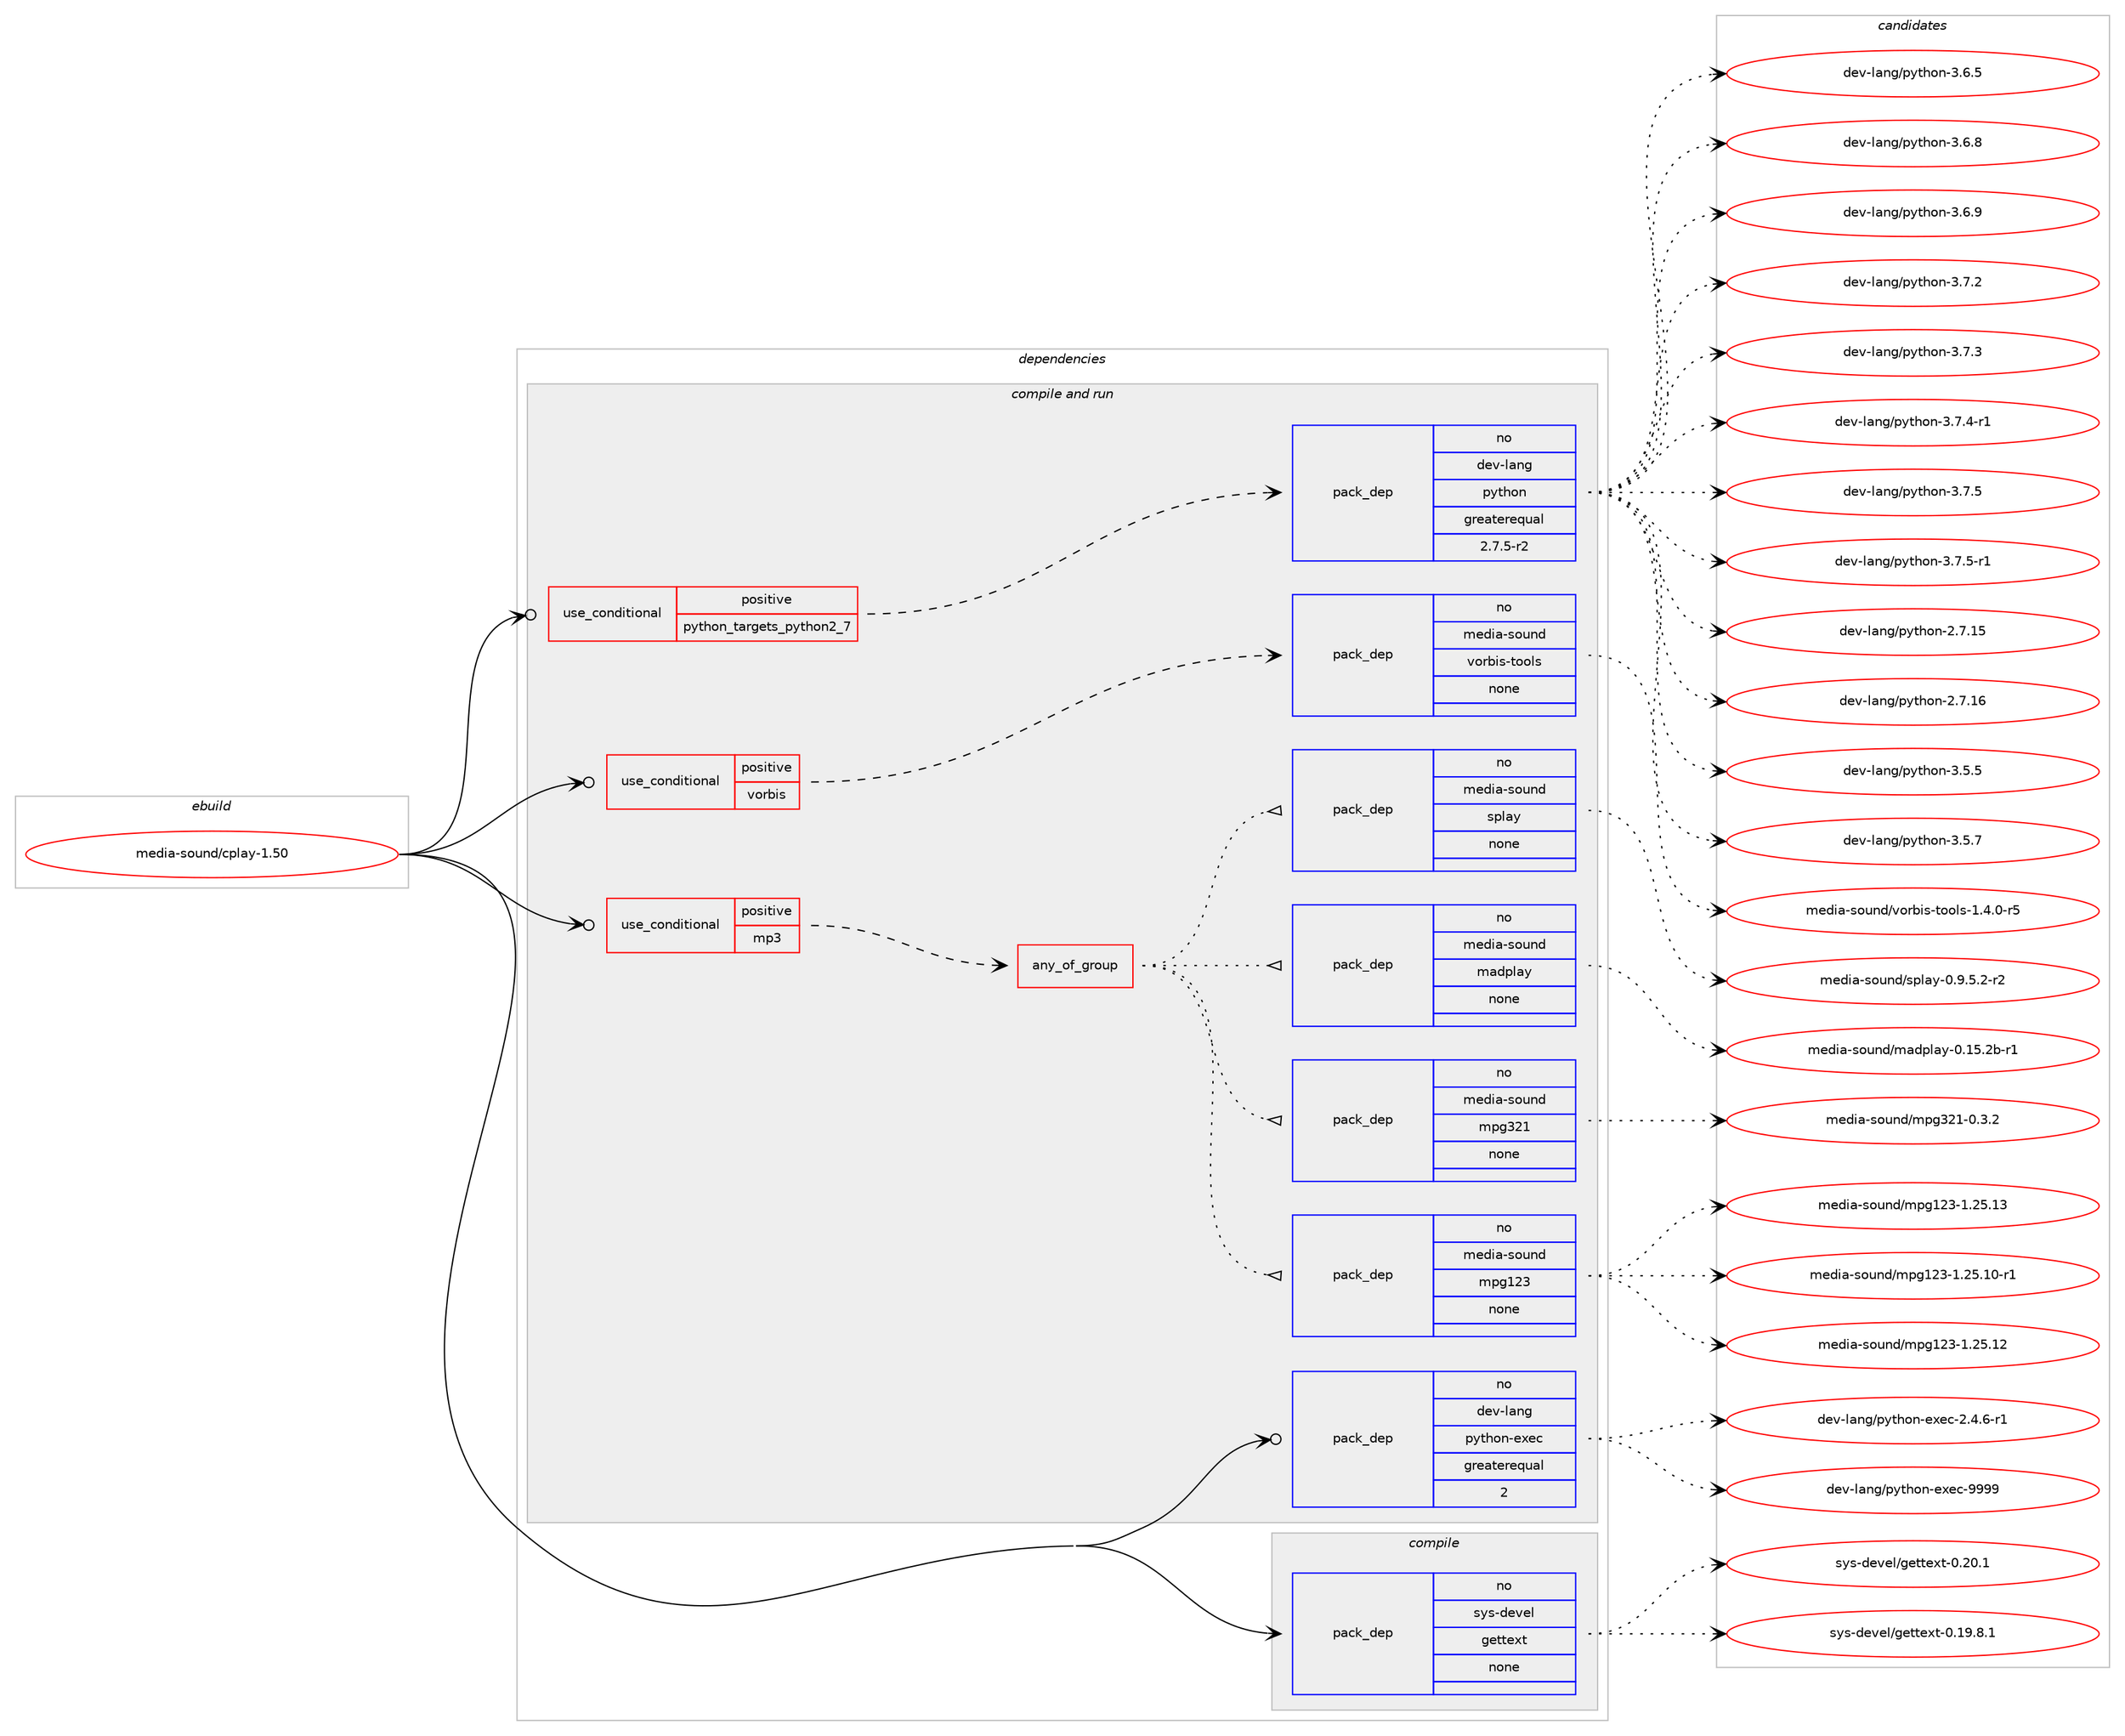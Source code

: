 digraph prolog {

# *************
# Graph options
# *************

newrank=true;
concentrate=true;
compound=true;
graph [rankdir=LR,fontname=Helvetica,fontsize=10,ranksep=1.5];#, ranksep=2.5, nodesep=0.2];
edge  [arrowhead=vee];
node  [fontname=Helvetica,fontsize=10];

# **********
# The ebuild
# **********

subgraph cluster_leftcol {
color=gray;
rank=same;
label=<<i>ebuild</i>>;
id [label="media-sound/cplay-1.50", color=red, width=4, href="../media-sound/cplay-1.50.svg"];
}

# ****************
# The dependencies
# ****************

subgraph cluster_midcol {
color=gray;
label=<<i>dependencies</i>>;
subgraph cluster_compile {
fillcolor="#eeeeee";
style=filled;
label=<<i>compile</i>>;
subgraph pack590377 {
dependency798073 [label=<<TABLE BORDER="0" CELLBORDER="1" CELLSPACING="0" CELLPADDING="4" WIDTH="220"><TR><TD ROWSPAN="6" CELLPADDING="30">pack_dep</TD></TR><TR><TD WIDTH="110">no</TD></TR><TR><TD>sys-devel</TD></TR><TR><TD>gettext</TD></TR><TR><TD>none</TD></TR><TR><TD></TD></TR></TABLE>>, shape=none, color=blue];
}
id:e -> dependency798073:w [weight=20,style="solid",arrowhead="vee"];
}
subgraph cluster_compileandrun {
fillcolor="#eeeeee";
style=filled;
label=<<i>compile and run</i>>;
subgraph cond193756 {
dependency798074 [label=<<TABLE BORDER="0" CELLBORDER="1" CELLSPACING="0" CELLPADDING="4"><TR><TD ROWSPAN="3" CELLPADDING="10">use_conditional</TD></TR><TR><TD>positive</TD></TR><TR><TD>mp3</TD></TR></TABLE>>, shape=none, color=red];
subgraph any13492 {
dependency798075 [label=<<TABLE BORDER="0" CELLBORDER="1" CELLSPACING="0" CELLPADDING="4"><TR><TD CELLPADDING="10">any_of_group</TD></TR></TABLE>>, shape=none, color=red];subgraph pack590378 {
dependency798076 [label=<<TABLE BORDER="0" CELLBORDER="1" CELLSPACING="0" CELLPADDING="4" WIDTH="220"><TR><TD ROWSPAN="6" CELLPADDING="30">pack_dep</TD></TR><TR><TD WIDTH="110">no</TD></TR><TR><TD>media-sound</TD></TR><TR><TD>mpg123</TD></TR><TR><TD>none</TD></TR><TR><TD></TD></TR></TABLE>>, shape=none, color=blue];
}
dependency798075:e -> dependency798076:w [weight=20,style="dotted",arrowhead="oinv"];
subgraph pack590379 {
dependency798077 [label=<<TABLE BORDER="0" CELLBORDER="1" CELLSPACING="0" CELLPADDING="4" WIDTH="220"><TR><TD ROWSPAN="6" CELLPADDING="30">pack_dep</TD></TR><TR><TD WIDTH="110">no</TD></TR><TR><TD>media-sound</TD></TR><TR><TD>mpg321</TD></TR><TR><TD>none</TD></TR><TR><TD></TD></TR></TABLE>>, shape=none, color=blue];
}
dependency798075:e -> dependency798077:w [weight=20,style="dotted",arrowhead="oinv"];
subgraph pack590380 {
dependency798078 [label=<<TABLE BORDER="0" CELLBORDER="1" CELLSPACING="0" CELLPADDING="4" WIDTH="220"><TR><TD ROWSPAN="6" CELLPADDING="30">pack_dep</TD></TR><TR><TD WIDTH="110">no</TD></TR><TR><TD>media-sound</TD></TR><TR><TD>madplay</TD></TR><TR><TD>none</TD></TR><TR><TD></TD></TR></TABLE>>, shape=none, color=blue];
}
dependency798075:e -> dependency798078:w [weight=20,style="dotted",arrowhead="oinv"];
subgraph pack590381 {
dependency798079 [label=<<TABLE BORDER="0" CELLBORDER="1" CELLSPACING="0" CELLPADDING="4" WIDTH="220"><TR><TD ROWSPAN="6" CELLPADDING="30">pack_dep</TD></TR><TR><TD WIDTH="110">no</TD></TR><TR><TD>media-sound</TD></TR><TR><TD>splay</TD></TR><TR><TD>none</TD></TR><TR><TD></TD></TR></TABLE>>, shape=none, color=blue];
}
dependency798075:e -> dependency798079:w [weight=20,style="dotted",arrowhead="oinv"];
}
dependency798074:e -> dependency798075:w [weight=20,style="dashed",arrowhead="vee"];
}
id:e -> dependency798074:w [weight=20,style="solid",arrowhead="odotvee"];
subgraph cond193757 {
dependency798080 [label=<<TABLE BORDER="0" CELLBORDER="1" CELLSPACING="0" CELLPADDING="4"><TR><TD ROWSPAN="3" CELLPADDING="10">use_conditional</TD></TR><TR><TD>positive</TD></TR><TR><TD>python_targets_python2_7</TD></TR></TABLE>>, shape=none, color=red];
subgraph pack590382 {
dependency798081 [label=<<TABLE BORDER="0" CELLBORDER="1" CELLSPACING="0" CELLPADDING="4" WIDTH="220"><TR><TD ROWSPAN="6" CELLPADDING="30">pack_dep</TD></TR><TR><TD WIDTH="110">no</TD></TR><TR><TD>dev-lang</TD></TR><TR><TD>python</TD></TR><TR><TD>greaterequal</TD></TR><TR><TD>2.7.5-r2</TD></TR></TABLE>>, shape=none, color=blue];
}
dependency798080:e -> dependency798081:w [weight=20,style="dashed",arrowhead="vee"];
}
id:e -> dependency798080:w [weight=20,style="solid",arrowhead="odotvee"];
subgraph cond193758 {
dependency798082 [label=<<TABLE BORDER="0" CELLBORDER="1" CELLSPACING="0" CELLPADDING="4"><TR><TD ROWSPAN="3" CELLPADDING="10">use_conditional</TD></TR><TR><TD>positive</TD></TR><TR><TD>vorbis</TD></TR></TABLE>>, shape=none, color=red];
subgraph pack590383 {
dependency798083 [label=<<TABLE BORDER="0" CELLBORDER="1" CELLSPACING="0" CELLPADDING="4" WIDTH="220"><TR><TD ROWSPAN="6" CELLPADDING="30">pack_dep</TD></TR><TR><TD WIDTH="110">no</TD></TR><TR><TD>media-sound</TD></TR><TR><TD>vorbis-tools</TD></TR><TR><TD>none</TD></TR><TR><TD></TD></TR></TABLE>>, shape=none, color=blue];
}
dependency798082:e -> dependency798083:w [weight=20,style="dashed",arrowhead="vee"];
}
id:e -> dependency798082:w [weight=20,style="solid",arrowhead="odotvee"];
subgraph pack590384 {
dependency798084 [label=<<TABLE BORDER="0" CELLBORDER="1" CELLSPACING="0" CELLPADDING="4" WIDTH="220"><TR><TD ROWSPAN="6" CELLPADDING="30">pack_dep</TD></TR><TR><TD WIDTH="110">no</TD></TR><TR><TD>dev-lang</TD></TR><TR><TD>python-exec</TD></TR><TR><TD>greaterequal</TD></TR><TR><TD>2</TD></TR></TABLE>>, shape=none, color=blue];
}
id:e -> dependency798084:w [weight=20,style="solid",arrowhead="odotvee"];
}
subgraph cluster_run {
fillcolor="#eeeeee";
style=filled;
label=<<i>run</i>>;
}
}

# **************
# The candidates
# **************

subgraph cluster_choices {
rank=same;
color=gray;
label=<<i>candidates</i>>;

subgraph choice590377 {
color=black;
nodesep=1;
choice1151211154510010111810110847103101116116101120116454846495746564649 [label="sys-devel/gettext-0.19.8.1", color=red, width=4,href="../sys-devel/gettext-0.19.8.1.svg"];
choice115121115451001011181011084710310111611610112011645484650484649 [label="sys-devel/gettext-0.20.1", color=red, width=4,href="../sys-devel/gettext-0.20.1.svg"];
dependency798073:e -> choice1151211154510010111810110847103101116116101120116454846495746564649:w [style=dotted,weight="100"];
dependency798073:e -> choice115121115451001011181011084710310111611610112011645484650484649:w [style=dotted,weight="100"];
}
subgraph choice590378 {
color=black;
nodesep=1;
choice10910110010597451151111171101004710911210349505145494650534649484511449 [label="media-sound/mpg123-1.25.10-r1", color=red, width=4,href="../media-sound/mpg123-1.25.10-r1.svg"];
choice1091011001059745115111117110100471091121034950514549465053464950 [label="media-sound/mpg123-1.25.12", color=red, width=4,href="../media-sound/mpg123-1.25.12.svg"];
choice1091011001059745115111117110100471091121034950514549465053464951 [label="media-sound/mpg123-1.25.13", color=red, width=4,href="../media-sound/mpg123-1.25.13.svg"];
dependency798076:e -> choice10910110010597451151111171101004710911210349505145494650534649484511449:w [style=dotted,weight="100"];
dependency798076:e -> choice1091011001059745115111117110100471091121034950514549465053464950:w [style=dotted,weight="100"];
dependency798076:e -> choice1091011001059745115111117110100471091121034950514549465053464951:w [style=dotted,weight="100"];
}
subgraph choice590379 {
color=black;
nodesep=1;
choice109101100105974511511111711010047109112103515049454846514650 [label="media-sound/mpg321-0.3.2", color=red, width=4,href="../media-sound/mpg321-0.3.2.svg"];
dependency798077:e -> choice109101100105974511511111711010047109112103515049454846514650:w [style=dotted,weight="100"];
}
subgraph choice590380 {
color=black;
nodesep=1;
choice109101100105974511511111711010047109971001121089712145484649534650984511449 [label="media-sound/madplay-0.15.2b-r1", color=red, width=4,href="../media-sound/madplay-0.15.2b-r1.svg"];
dependency798078:e -> choice109101100105974511511111711010047109971001121089712145484649534650984511449:w [style=dotted,weight="100"];
}
subgraph choice590381 {
color=black;
nodesep=1;
choice1091011001059745115111117110100471151121089712145484657465346504511450 [label="media-sound/splay-0.9.5.2-r2", color=red, width=4,href="../media-sound/splay-0.9.5.2-r2.svg"];
dependency798079:e -> choice1091011001059745115111117110100471151121089712145484657465346504511450:w [style=dotted,weight="100"];
}
subgraph choice590382 {
color=black;
nodesep=1;
choice10010111845108971101034711212111610411111045504655464953 [label="dev-lang/python-2.7.15", color=red, width=4,href="../dev-lang/python-2.7.15.svg"];
choice10010111845108971101034711212111610411111045504655464954 [label="dev-lang/python-2.7.16", color=red, width=4,href="../dev-lang/python-2.7.16.svg"];
choice100101118451089711010347112121116104111110455146534653 [label="dev-lang/python-3.5.5", color=red, width=4,href="../dev-lang/python-3.5.5.svg"];
choice100101118451089711010347112121116104111110455146534655 [label="dev-lang/python-3.5.7", color=red, width=4,href="../dev-lang/python-3.5.7.svg"];
choice100101118451089711010347112121116104111110455146544653 [label="dev-lang/python-3.6.5", color=red, width=4,href="../dev-lang/python-3.6.5.svg"];
choice100101118451089711010347112121116104111110455146544656 [label="dev-lang/python-3.6.8", color=red, width=4,href="../dev-lang/python-3.6.8.svg"];
choice100101118451089711010347112121116104111110455146544657 [label="dev-lang/python-3.6.9", color=red, width=4,href="../dev-lang/python-3.6.9.svg"];
choice100101118451089711010347112121116104111110455146554650 [label="dev-lang/python-3.7.2", color=red, width=4,href="../dev-lang/python-3.7.2.svg"];
choice100101118451089711010347112121116104111110455146554651 [label="dev-lang/python-3.7.3", color=red, width=4,href="../dev-lang/python-3.7.3.svg"];
choice1001011184510897110103471121211161041111104551465546524511449 [label="dev-lang/python-3.7.4-r1", color=red, width=4,href="../dev-lang/python-3.7.4-r1.svg"];
choice100101118451089711010347112121116104111110455146554653 [label="dev-lang/python-3.7.5", color=red, width=4,href="../dev-lang/python-3.7.5.svg"];
choice1001011184510897110103471121211161041111104551465546534511449 [label="dev-lang/python-3.7.5-r1", color=red, width=4,href="../dev-lang/python-3.7.5-r1.svg"];
dependency798081:e -> choice10010111845108971101034711212111610411111045504655464953:w [style=dotted,weight="100"];
dependency798081:e -> choice10010111845108971101034711212111610411111045504655464954:w [style=dotted,weight="100"];
dependency798081:e -> choice100101118451089711010347112121116104111110455146534653:w [style=dotted,weight="100"];
dependency798081:e -> choice100101118451089711010347112121116104111110455146534655:w [style=dotted,weight="100"];
dependency798081:e -> choice100101118451089711010347112121116104111110455146544653:w [style=dotted,weight="100"];
dependency798081:e -> choice100101118451089711010347112121116104111110455146544656:w [style=dotted,weight="100"];
dependency798081:e -> choice100101118451089711010347112121116104111110455146544657:w [style=dotted,weight="100"];
dependency798081:e -> choice100101118451089711010347112121116104111110455146554650:w [style=dotted,weight="100"];
dependency798081:e -> choice100101118451089711010347112121116104111110455146554651:w [style=dotted,weight="100"];
dependency798081:e -> choice1001011184510897110103471121211161041111104551465546524511449:w [style=dotted,weight="100"];
dependency798081:e -> choice100101118451089711010347112121116104111110455146554653:w [style=dotted,weight="100"];
dependency798081:e -> choice1001011184510897110103471121211161041111104551465546534511449:w [style=dotted,weight="100"];
}
subgraph choice590383 {
color=black;
nodesep=1;
choice10910110010597451151111171101004711811111498105115451161111111081154549465246484511453 [label="media-sound/vorbis-tools-1.4.0-r5", color=red, width=4,href="../media-sound/vorbis-tools-1.4.0-r5.svg"];
dependency798083:e -> choice10910110010597451151111171101004711811111498105115451161111111081154549465246484511453:w [style=dotted,weight="100"];
}
subgraph choice590384 {
color=black;
nodesep=1;
choice10010111845108971101034711212111610411111045101120101994550465246544511449 [label="dev-lang/python-exec-2.4.6-r1", color=red, width=4,href="../dev-lang/python-exec-2.4.6-r1.svg"];
choice10010111845108971101034711212111610411111045101120101994557575757 [label="dev-lang/python-exec-9999", color=red, width=4,href="../dev-lang/python-exec-9999.svg"];
dependency798084:e -> choice10010111845108971101034711212111610411111045101120101994550465246544511449:w [style=dotted,weight="100"];
dependency798084:e -> choice10010111845108971101034711212111610411111045101120101994557575757:w [style=dotted,weight="100"];
}
}

}
